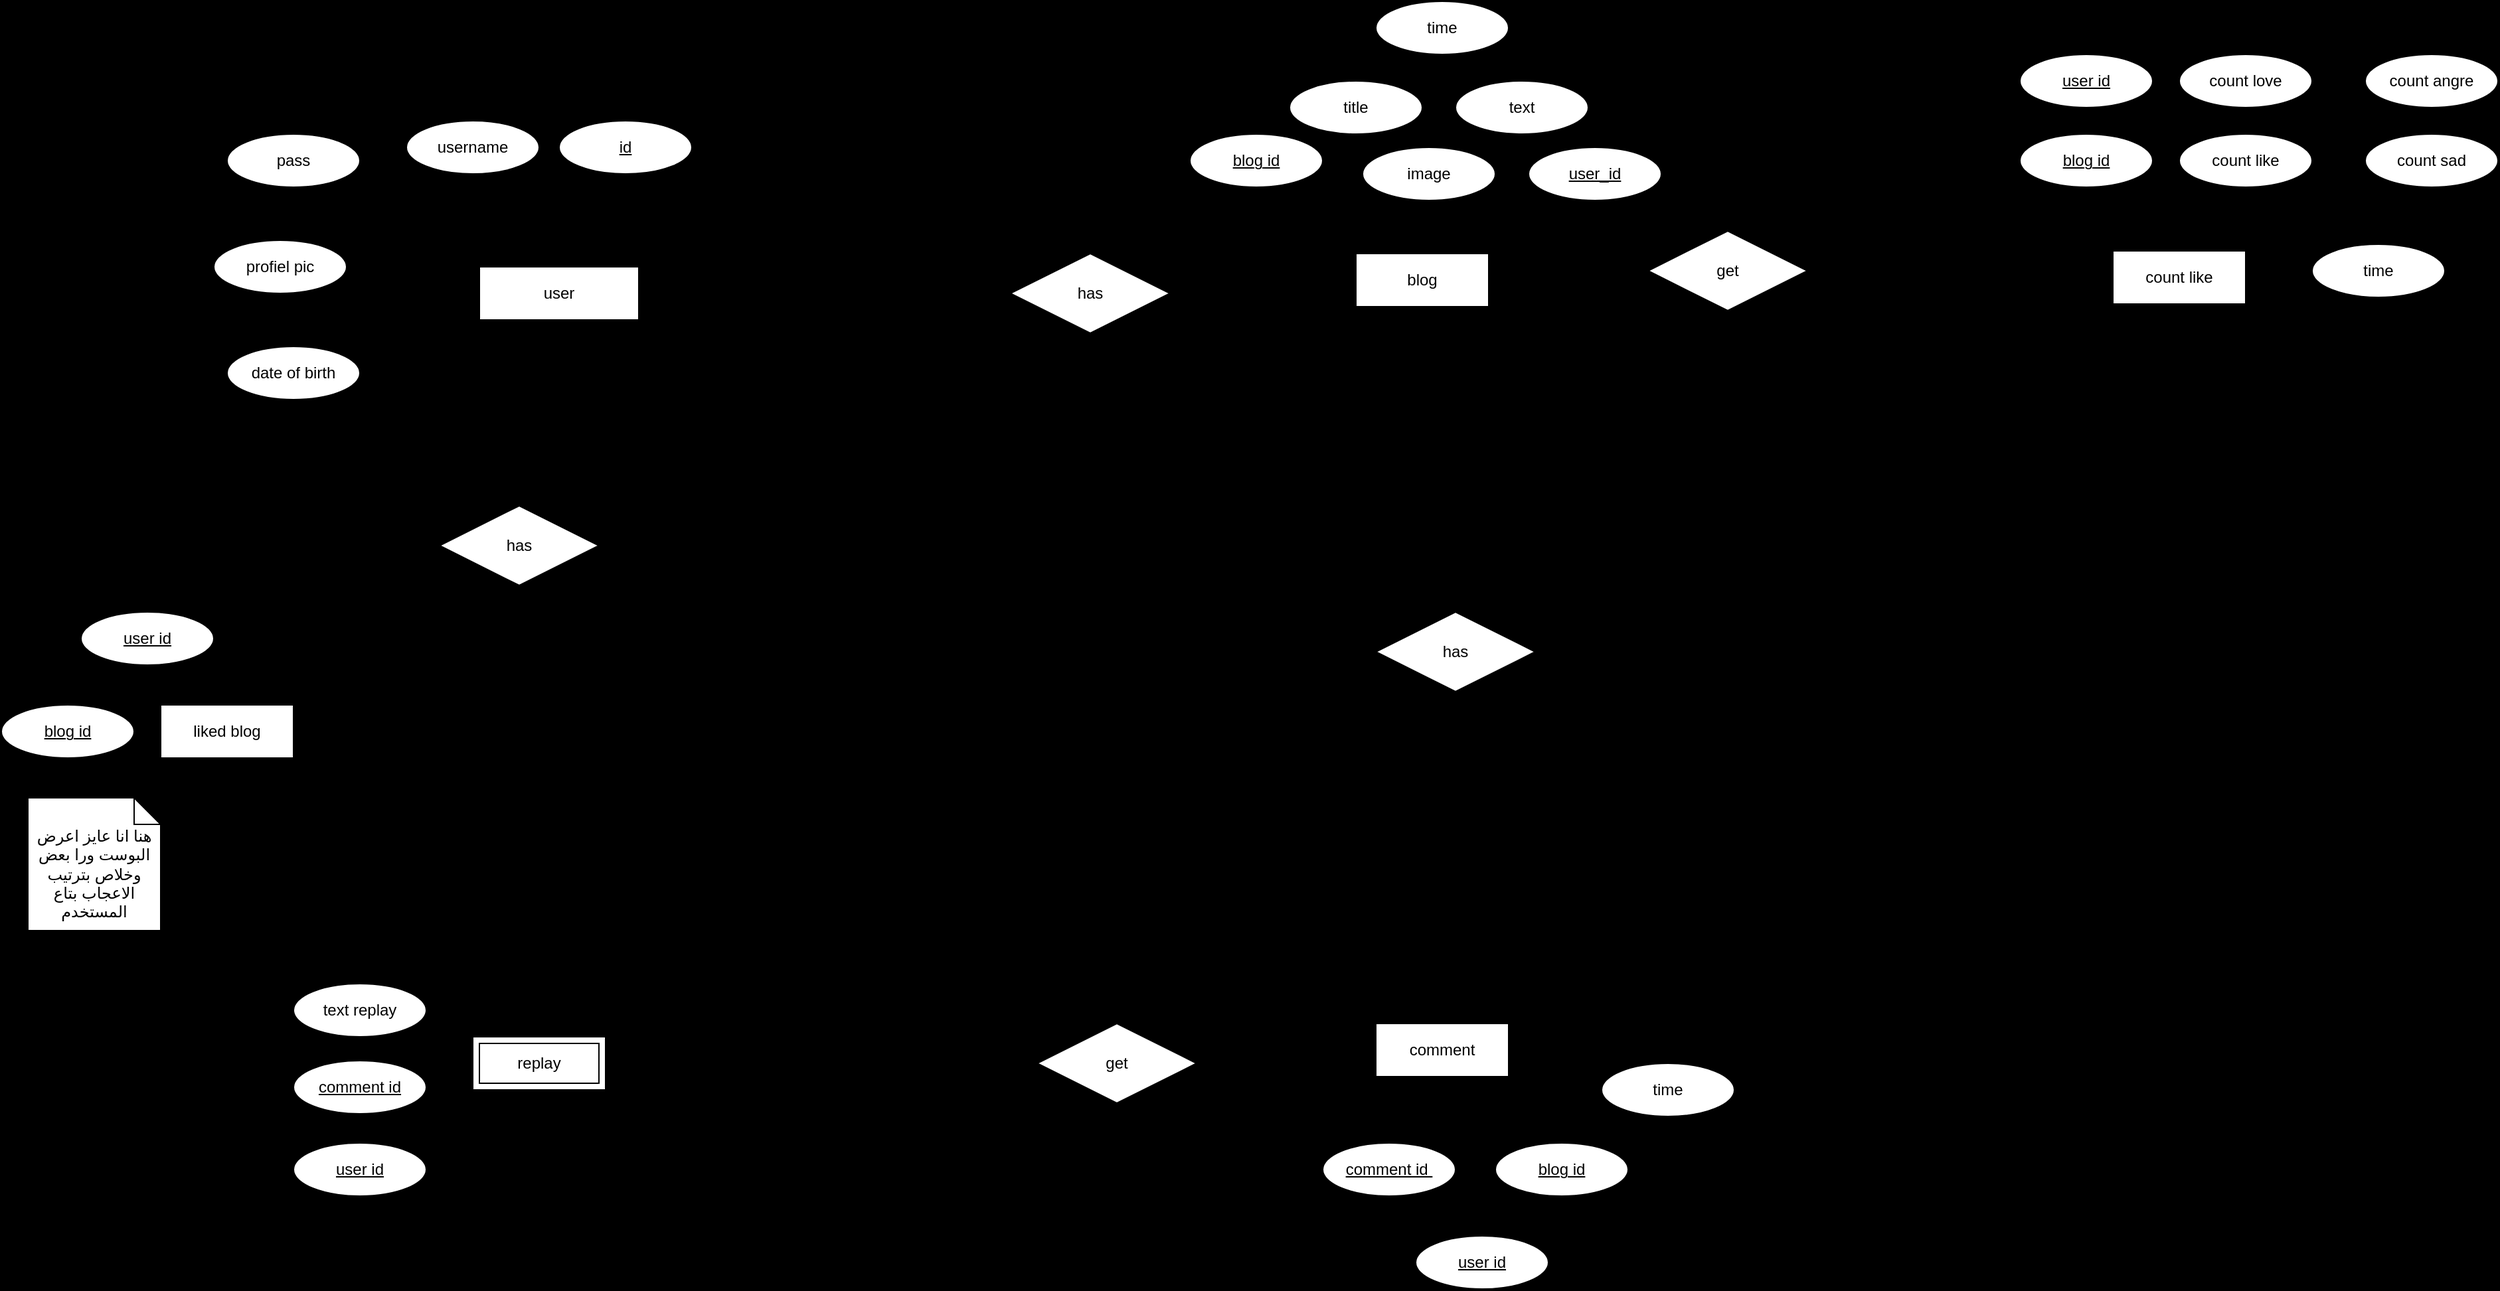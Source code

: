 <mxfile version="24.7.5">
  <diagram name="Page-1" id="7o2ZdR5I2XW4LoCh4PYN">
    <mxGraphModel dx="1648" dy="978" grid="1" gridSize="10" guides="1" tooltips="1" connect="1" arrows="1" fold="1" page="1" pageScale="1" pageWidth="850" pageHeight="1100" background="#000000" math="0" shadow="0">
      <root>
        <mxCell id="0" />
        <mxCell id="1" parent="0" />
        <mxCell id="8Ee2z_IYM4hgPgskfKjv-8" style="edgeStyle=orthogonalEdgeStyle;rounded=0;orthogonalLoop=1;jettySize=auto;html=1;" edge="1" parent="1" source="8Ee2z_IYM4hgPgskfKjv-1" target="8Ee2z_IYM4hgPgskfKjv-6">
          <mxGeometry relative="1" as="geometry" />
        </mxCell>
        <mxCell id="8Ee2z_IYM4hgPgskfKjv-58" style="edgeStyle=orthogonalEdgeStyle;rounded=0;orthogonalLoop=1;jettySize=auto;html=1;exitX=0.5;exitY=1;exitDx=0;exitDy=0;entryX=0.5;entryY=0;entryDx=0;entryDy=0;" edge="1" parent="1" source="8Ee2z_IYM4hgPgskfKjv-1" target="8Ee2z_IYM4hgPgskfKjv-56">
          <mxGeometry relative="1" as="geometry" />
        </mxCell>
        <mxCell id="8Ee2z_IYM4hgPgskfKjv-1" value="user" style="whiteSpace=wrap;html=1;align=center;" vertex="1" parent="1">
          <mxGeometry x="380" y="270" width="120" height="40" as="geometry" />
        </mxCell>
        <mxCell id="8Ee2z_IYM4hgPgskfKjv-2" value="pass" style="ellipse;whiteSpace=wrap;html=1;align=center;" vertex="1" parent="1">
          <mxGeometry x="190" y="170" width="100" height="40" as="geometry" />
        </mxCell>
        <mxCell id="8Ee2z_IYM4hgPgskfKjv-3" value="username" style="ellipse;whiteSpace=wrap;html=1;align=center;" vertex="1" parent="1">
          <mxGeometry x="325" y="160" width="100" height="40" as="geometry" />
        </mxCell>
        <mxCell id="8Ee2z_IYM4hgPgskfKjv-4" value="id" style="ellipse;whiteSpace=wrap;html=1;align=center;fontStyle=4;" vertex="1" parent="1">
          <mxGeometry x="440" y="160" width="100" height="40" as="geometry" />
        </mxCell>
        <mxCell id="8Ee2z_IYM4hgPgskfKjv-5" value="profiel pic" style="ellipse;whiteSpace=wrap;html=1;align=center;" vertex="1" parent="1">
          <mxGeometry x="180" y="250" width="100" height="40" as="geometry" />
        </mxCell>
        <mxCell id="8Ee2z_IYM4hgPgskfKjv-9" style="edgeStyle=orthogonalEdgeStyle;rounded=0;orthogonalLoop=1;jettySize=auto;html=1;exitX=1;exitY=0.5;exitDx=0;exitDy=0;entryX=0;entryY=0.5;entryDx=0;entryDy=0;" edge="1" parent="1" source="8Ee2z_IYM4hgPgskfKjv-6" target="8Ee2z_IYM4hgPgskfKjv-7">
          <mxGeometry relative="1" as="geometry" />
        </mxCell>
        <mxCell id="8Ee2z_IYM4hgPgskfKjv-6" value="has" style="shape=rhombus;perimeter=rhombusPerimeter;whiteSpace=wrap;html=1;align=center;" vertex="1" parent="1">
          <mxGeometry x="780" y="260" width="120" height="60" as="geometry" />
        </mxCell>
        <mxCell id="8Ee2z_IYM4hgPgskfKjv-17" style="edgeStyle=orthogonalEdgeStyle;rounded=0;orthogonalLoop=1;jettySize=auto;html=1;exitX=0.5;exitY=1;exitDx=0;exitDy=0;entryX=0.5;entryY=0;entryDx=0;entryDy=0;" edge="1" parent="1" source="8Ee2z_IYM4hgPgskfKjv-7" target="8Ee2z_IYM4hgPgskfKjv-15">
          <mxGeometry relative="1" as="geometry" />
        </mxCell>
        <mxCell id="8Ee2z_IYM4hgPgskfKjv-44" style="edgeStyle=orthogonalEdgeStyle;rounded=0;orthogonalLoop=1;jettySize=auto;html=1;" edge="1" parent="1" source="8Ee2z_IYM4hgPgskfKjv-7" target="8Ee2z_IYM4hgPgskfKjv-43">
          <mxGeometry relative="1" as="geometry" />
        </mxCell>
        <mxCell id="8Ee2z_IYM4hgPgskfKjv-7" value="blog" style="whiteSpace=wrap;html=1;align=center;" vertex="1" parent="1">
          <mxGeometry x="1040" y="260" width="100" height="40" as="geometry" />
        </mxCell>
        <mxCell id="8Ee2z_IYM4hgPgskfKjv-10" value="1" style="text;html=1;align=center;verticalAlign=middle;resizable=0;points=[];autosize=1;strokeColor=none;fillColor=none;" vertex="1" parent="1">
          <mxGeometry x="505" y="258" width="30" height="30" as="geometry" />
        </mxCell>
        <mxCell id="8Ee2z_IYM4hgPgskfKjv-11" value="M" style="text;html=1;align=center;verticalAlign=middle;resizable=0;points=[];autosize=1;strokeColor=none;fillColor=none;" vertex="1" parent="1">
          <mxGeometry x="1005" y="238" width="30" height="30" as="geometry" />
        </mxCell>
        <mxCell id="8Ee2z_IYM4hgPgskfKjv-13" value="user_id" style="ellipse;whiteSpace=wrap;html=1;align=center;fontStyle=4;" vertex="1" parent="1">
          <mxGeometry x="1170" y="180" width="100" height="40" as="geometry" />
        </mxCell>
        <mxCell id="8Ee2z_IYM4hgPgskfKjv-14" value="blog id" style="ellipse;whiteSpace=wrap;html=1;align=center;fontStyle=4;" vertex="1" parent="1">
          <mxGeometry x="915" y="170" width="100" height="40" as="geometry" />
        </mxCell>
        <mxCell id="8Ee2z_IYM4hgPgskfKjv-18" style="edgeStyle=orthogonalEdgeStyle;rounded=0;orthogonalLoop=1;jettySize=auto;html=1;exitX=0.5;exitY=1;exitDx=0;exitDy=0;entryX=0.5;entryY=0;entryDx=0;entryDy=0;" edge="1" parent="1" source="8Ee2z_IYM4hgPgskfKjv-15" target="8Ee2z_IYM4hgPgskfKjv-16">
          <mxGeometry relative="1" as="geometry" />
        </mxCell>
        <mxCell id="8Ee2z_IYM4hgPgskfKjv-15" value="has" style="shape=rhombus;perimeter=rhombusPerimeter;whiteSpace=wrap;html=1;align=center;" vertex="1" parent="1">
          <mxGeometry x="1055" y="530" width="120" height="60" as="geometry" />
        </mxCell>
        <mxCell id="8Ee2z_IYM4hgPgskfKjv-28" style="edgeStyle=orthogonalEdgeStyle;rounded=0;orthogonalLoop=1;jettySize=auto;html=1;entryX=1.101;entryY=0.473;entryDx=0;entryDy=0;entryPerimeter=0;" edge="1" parent="1" source="8Ee2z_IYM4hgPgskfKjv-16" target="8Ee2z_IYM4hgPgskfKjv-27">
          <mxGeometry relative="1" as="geometry">
            <mxPoint x="950" y="870" as="targetPoint" />
          </mxGeometry>
        </mxCell>
        <mxCell id="8Ee2z_IYM4hgPgskfKjv-16" value="comment" style="whiteSpace=wrap;html=1;align=center;" vertex="1" parent="1">
          <mxGeometry x="1055" y="840" width="100" height="40" as="geometry" />
        </mxCell>
        <mxCell id="8Ee2z_IYM4hgPgskfKjv-19" value="1" style="text;html=1;align=center;verticalAlign=middle;resizable=0;points=[];autosize=1;strokeColor=none;fillColor=none;" vertex="1" parent="1">
          <mxGeometry x="1125" y="478" width="30" height="30" as="geometry" />
        </mxCell>
        <mxCell id="8Ee2z_IYM4hgPgskfKjv-21" value="M" style="text;html=1;align=center;verticalAlign=middle;resizable=0;points=[];autosize=1;strokeColor=none;fillColor=none;" vertex="1" parent="1">
          <mxGeometry x="1115" y="798" width="30" height="30" as="geometry" />
        </mxCell>
        <mxCell id="8Ee2z_IYM4hgPgskfKjv-22" value="text" style="ellipse;whiteSpace=wrap;html=1;align=center;" vertex="1" parent="1">
          <mxGeometry x="1115" y="130" width="100" height="40" as="geometry" />
        </mxCell>
        <mxCell id="8Ee2z_IYM4hgPgskfKjv-24" value="blog id" style="ellipse;whiteSpace=wrap;html=1;align=center;fontStyle=4;" vertex="1" parent="1">
          <mxGeometry x="1145" y="930" width="100" height="40" as="geometry" />
        </mxCell>
        <mxCell id="8Ee2z_IYM4hgPgskfKjv-25" value="comment id&amp;nbsp;" style="ellipse;whiteSpace=wrap;html=1;align=center;fontStyle=4;" vertex="1" parent="1">
          <mxGeometry x="1015" y="930" width="100" height="40" as="geometry" />
        </mxCell>
        <mxCell id="8Ee2z_IYM4hgPgskfKjv-26" value="title" style="ellipse;whiteSpace=wrap;html=1;align=center;" vertex="1" parent="1">
          <mxGeometry x="990" y="130" width="100" height="40" as="geometry" />
        </mxCell>
        <mxCell id="8Ee2z_IYM4hgPgskfKjv-30" style="edgeStyle=orthogonalEdgeStyle;rounded=0;orthogonalLoop=1;jettySize=auto;html=1;exitX=0;exitY=0.5;exitDx=0;exitDy=0;" edge="1" parent="1" source="8Ee2z_IYM4hgPgskfKjv-27">
          <mxGeometry relative="1" as="geometry">
            <mxPoint x="480.0" y="870" as="targetPoint" />
          </mxGeometry>
        </mxCell>
        <mxCell id="8Ee2z_IYM4hgPgskfKjv-27" value="get" style="shape=rhombus;perimeter=rhombusPerimeter;whiteSpace=wrap;html=1;align=center;" vertex="1" parent="1">
          <mxGeometry x="800" y="840" width="120" height="60" as="geometry" />
        </mxCell>
        <mxCell id="8Ee2z_IYM4hgPgskfKjv-31" value="1" style="text;html=1;align=center;verticalAlign=middle;resizable=0;points=[];autosize=1;strokeColor=none;fillColor=none;" vertex="1" parent="1">
          <mxGeometry x="975" y="808" width="30" height="30" as="geometry" />
        </mxCell>
        <mxCell id="8Ee2z_IYM4hgPgskfKjv-32" value="M" style="text;html=1;align=center;verticalAlign=middle;resizable=0;points=[];autosize=1;strokeColor=none;fillColor=none;" vertex="1" parent="1">
          <mxGeometry x="505" y="838" width="30" height="30" as="geometry" />
        </mxCell>
        <mxCell id="8Ee2z_IYM4hgPgskfKjv-33" value="replay" style="shape=ext;margin=3;double=1;whiteSpace=wrap;html=1;align=center;" vertex="1" parent="1">
          <mxGeometry x="375" y="850" width="100" height="40" as="geometry" />
        </mxCell>
        <mxCell id="8Ee2z_IYM4hgPgskfKjv-34" value="text replay" style="ellipse;whiteSpace=wrap;html=1;align=center;" vertex="1" parent="1">
          <mxGeometry x="240" y="810" width="100" height="40" as="geometry" />
        </mxCell>
        <mxCell id="8Ee2z_IYM4hgPgskfKjv-35" value="user id" style="ellipse;whiteSpace=wrap;html=1;align=center;fontStyle=4;" vertex="1" parent="1">
          <mxGeometry x="240" y="930" width="100" height="40" as="geometry" />
        </mxCell>
        <mxCell id="8Ee2z_IYM4hgPgskfKjv-36" value="comment id" style="ellipse;whiteSpace=wrap;html=1;align=center;fontStyle=4;" vertex="1" parent="1">
          <mxGeometry x="240" y="868" width="100" height="40" as="geometry" />
        </mxCell>
        <mxCell id="8Ee2z_IYM4hgPgskfKjv-38" value="time" style="ellipse;whiteSpace=wrap;html=1;align=center;" vertex="1" parent="1">
          <mxGeometry x="1055" y="70" width="100" height="40" as="geometry" />
        </mxCell>
        <mxCell id="8Ee2z_IYM4hgPgskfKjv-39" value="date of birth" style="ellipse;whiteSpace=wrap;html=1;align=center;" vertex="1" parent="1">
          <mxGeometry x="190" y="330" width="100" height="40" as="geometry" />
        </mxCell>
        <mxCell id="8Ee2z_IYM4hgPgskfKjv-40" value="image" style="ellipse;whiteSpace=wrap;html=1;align=center;" vertex="1" parent="1">
          <mxGeometry x="1045" y="180" width="100" height="40" as="geometry" />
        </mxCell>
        <mxCell id="8Ee2z_IYM4hgPgskfKjv-42" value="count like" style="whiteSpace=wrap;html=1;align=center;" vertex="1" parent="1">
          <mxGeometry x="1610" y="258" width="100" height="40" as="geometry" />
        </mxCell>
        <mxCell id="8Ee2z_IYM4hgPgskfKjv-45" style="edgeStyle=orthogonalEdgeStyle;rounded=0;orthogonalLoop=1;jettySize=auto;html=1;entryX=0;entryY=0.25;entryDx=0;entryDy=0;" edge="1" parent="1" source="8Ee2z_IYM4hgPgskfKjv-43" target="8Ee2z_IYM4hgPgskfKjv-42">
          <mxGeometry relative="1" as="geometry" />
        </mxCell>
        <mxCell id="8Ee2z_IYM4hgPgskfKjv-43" value="get" style="shape=rhombus;perimeter=rhombusPerimeter;whiteSpace=wrap;html=1;align=center;" vertex="1" parent="1">
          <mxGeometry x="1260" y="243" width="120" height="60" as="geometry" />
        </mxCell>
        <mxCell id="8Ee2z_IYM4hgPgskfKjv-46" value="1" style="text;html=1;align=center;verticalAlign=middle;resizable=0;points=[];autosize=1;strokeColor=none;fillColor=none;" vertex="1" parent="1">
          <mxGeometry x="1155" y="288" width="30" height="30" as="geometry" />
        </mxCell>
        <mxCell id="8Ee2z_IYM4hgPgskfKjv-47" value="M" style="text;html=1;align=center;verticalAlign=middle;resizable=0;points=[];autosize=1;strokeColor=none;fillColor=none;" vertex="1" parent="1">
          <mxGeometry x="1560" y="238" width="30" height="30" as="geometry" />
        </mxCell>
        <mxCell id="8Ee2z_IYM4hgPgskfKjv-48" value="blog id" style="ellipse;whiteSpace=wrap;html=1;align=center;fontStyle=4;" vertex="1" parent="1">
          <mxGeometry x="1540" y="170" width="100" height="40" as="geometry" />
        </mxCell>
        <mxCell id="8Ee2z_IYM4hgPgskfKjv-49" value="count like" style="ellipse;whiteSpace=wrap;html=1;align=center;" vertex="1" parent="1">
          <mxGeometry x="1660" y="170" width="100" height="40" as="geometry" />
        </mxCell>
        <mxCell id="8Ee2z_IYM4hgPgskfKjv-50" value="count sad" style="ellipse;whiteSpace=wrap;html=1;align=center;" vertex="1" parent="1">
          <mxGeometry x="1800" y="170" width="100" height="40" as="geometry" />
        </mxCell>
        <mxCell id="8Ee2z_IYM4hgPgskfKjv-51" value="count angre&lt;span style=&quot;color: rgba(0, 0, 0, 0); font-family: monospace; font-size: 0px; text-align: start; text-wrap: nowrap;&quot;&gt;%3CmxGraphModel%3E%3Croot%3E%3CmxCell%20id%3D%220%22%2F%3E%3CmxCell%20id%3D%221%22%20parent%3D%220%22%2F%3E%3CmxCell%20id%3D%222%22%20value%3D%22user_id%22%20style%3D%22ellipse%3BwhiteSpace%3Dwrap%3Bhtml%3D1%3Balign%3Dcenter%3BfontStyle%3D4%3B%22%20vertex%3D%221%22%20parent%3D%221%22%3E%3CmxGeometry%20x%3D%221175%22%20y%3D%22170%22%20width%3D%22100%22%20height%3D%2240%22%20as%3D%22geometry%22%2F%3E%3C%2FmxCell%3E%3C%2Froot%3E%3C%2FmxGraphModel%3E&lt;/span&gt;" style="ellipse;whiteSpace=wrap;html=1;align=center;" vertex="1" parent="1">
          <mxGeometry x="1800" y="110" width="100" height="40" as="geometry" />
        </mxCell>
        <mxCell id="8Ee2z_IYM4hgPgskfKjv-52" value="count love" style="ellipse;whiteSpace=wrap;html=1;align=center;" vertex="1" parent="1">
          <mxGeometry x="1660" y="110" width="100" height="40" as="geometry" />
        </mxCell>
        <mxCell id="8Ee2z_IYM4hgPgskfKjv-54" value="user id" style="ellipse;whiteSpace=wrap;html=1;align=center;fontStyle=4;" vertex="1" parent="1">
          <mxGeometry x="1540" y="110" width="100" height="40" as="geometry" />
        </mxCell>
        <mxCell id="8Ee2z_IYM4hgPgskfKjv-59" style="edgeStyle=orthogonalEdgeStyle;rounded=0;orthogonalLoop=1;jettySize=auto;html=1;exitX=0.5;exitY=1;exitDx=0;exitDy=0;entryX=1;entryY=0.5;entryDx=0;entryDy=0;" edge="1" parent="1" source="8Ee2z_IYM4hgPgskfKjv-56" target="8Ee2z_IYM4hgPgskfKjv-57">
          <mxGeometry relative="1" as="geometry" />
        </mxCell>
        <mxCell id="8Ee2z_IYM4hgPgskfKjv-56" value="has" style="shape=rhombus;perimeter=rhombusPerimeter;whiteSpace=wrap;html=1;align=center;" vertex="1" parent="1">
          <mxGeometry x="350" y="450" width="120" height="60" as="geometry" />
        </mxCell>
        <mxCell id="8Ee2z_IYM4hgPgskfKjv-57" value="liked blog" style="whiteSpace=wrap;html=1;align=center;" vertex="1" parent="1">
          <mxGeometry x="140" y="600" width="100" height="40" as="geometry" />
        </mxCell>
        <mxCell id="8Ee2z_IYM4hgPgskfKjv-60" value="1" style="text;html=1;align=center;verticalAlign=middle;resizable=0;points=[];autosize=1;strokeColor=none;fillColor=none;" vertex="1" parent="1">
          <mxGeometry x="445" y="328" width="30" height="30" as="geometry" />
        </mxCell>
        <mxCell id="8Ee2z_IYM4hgPgskfKjv-61" value="M" style="text;html=1;align=center;verticalAlign=middle;resizable=0;points=[];autosize=1;strokeColor=none;fillColor=none;" vertex="1" parent="1">
          <mxGeometry x="245" y="578" width="30" height="30" as="geometry" />
        </mxCell>
        <mxCell id="8Ee2z_IYM4hgPgskfKjv-63" value="user id" style="ellipse;whiteSpace=wrap;html=1;align=center;fontStyle=4;" vertex="1" parent="1">
          <mxGeometry x="80" y="530" width="100" height="40" as="geometry" />
        </mxCell>
        <mxCell id="8Ee2z_IYM4hgPgskfKjv-64" value="blog id" style="ellipse;whiteSpace=wrap;html=1;align=center;fontStyle=4;" vertex="1" parent="1">
          <mxGeometry x="20" y="600" width="100" height="40" as="geometry" />
        </mxCell>
        <mxCell id="8Ee2z_IYM4hgPgskfKjv-65" value="&lt;div&gt;&lt;br&gt;&lt;/div&gt;&lt;div&gt;هنا انا عايز اعرض البوست ورا بعض وخلاص بترتيب الاعجاب بتاع المستخدم&lt;/div&gt;" style="shape=note;size=20;whiteSpace=wrap;html=1;" vertex="1" parent="1">
          <mxGeometry x="40" y="670" width="100" height="100" as="geometry" />
        </mxCell>
        <mxCell id="8Ee2z_IYM4hgPgskfKjv-67" value="time" style="ellipse;whiteSpace=wrap;html=1;align=center;" vertex="1" parent="1">
          <mxGeometry x="1760" y="253" width="100" height="40" as="geometry" />
        </mxCell>
        <mxCell id="8Ee2z_IYM4hgPgskfKjv-68" value="time" style="ellipse;whiteSpace=wrap;html=1;align=center;" vertex="1" parent="1">
          <mxGeometry x="1225" y="870" width="100" height="40" as="geometry" />
        </mxCell>
        <mxCell id="8Ee2z_IYM4hgPgskfKjv-69" value="user id" style="ellipse;whiteSpace=wrap;html=1;align=center;fontStyle=4;" vertex="1" parent="1">
          <mxGeometry x="1085" y="1000" width="100" height="40" as="geometry" />
        </mxCell>
      </root>
    </mxGraphModel>
  </diagram>
</mxfile>
